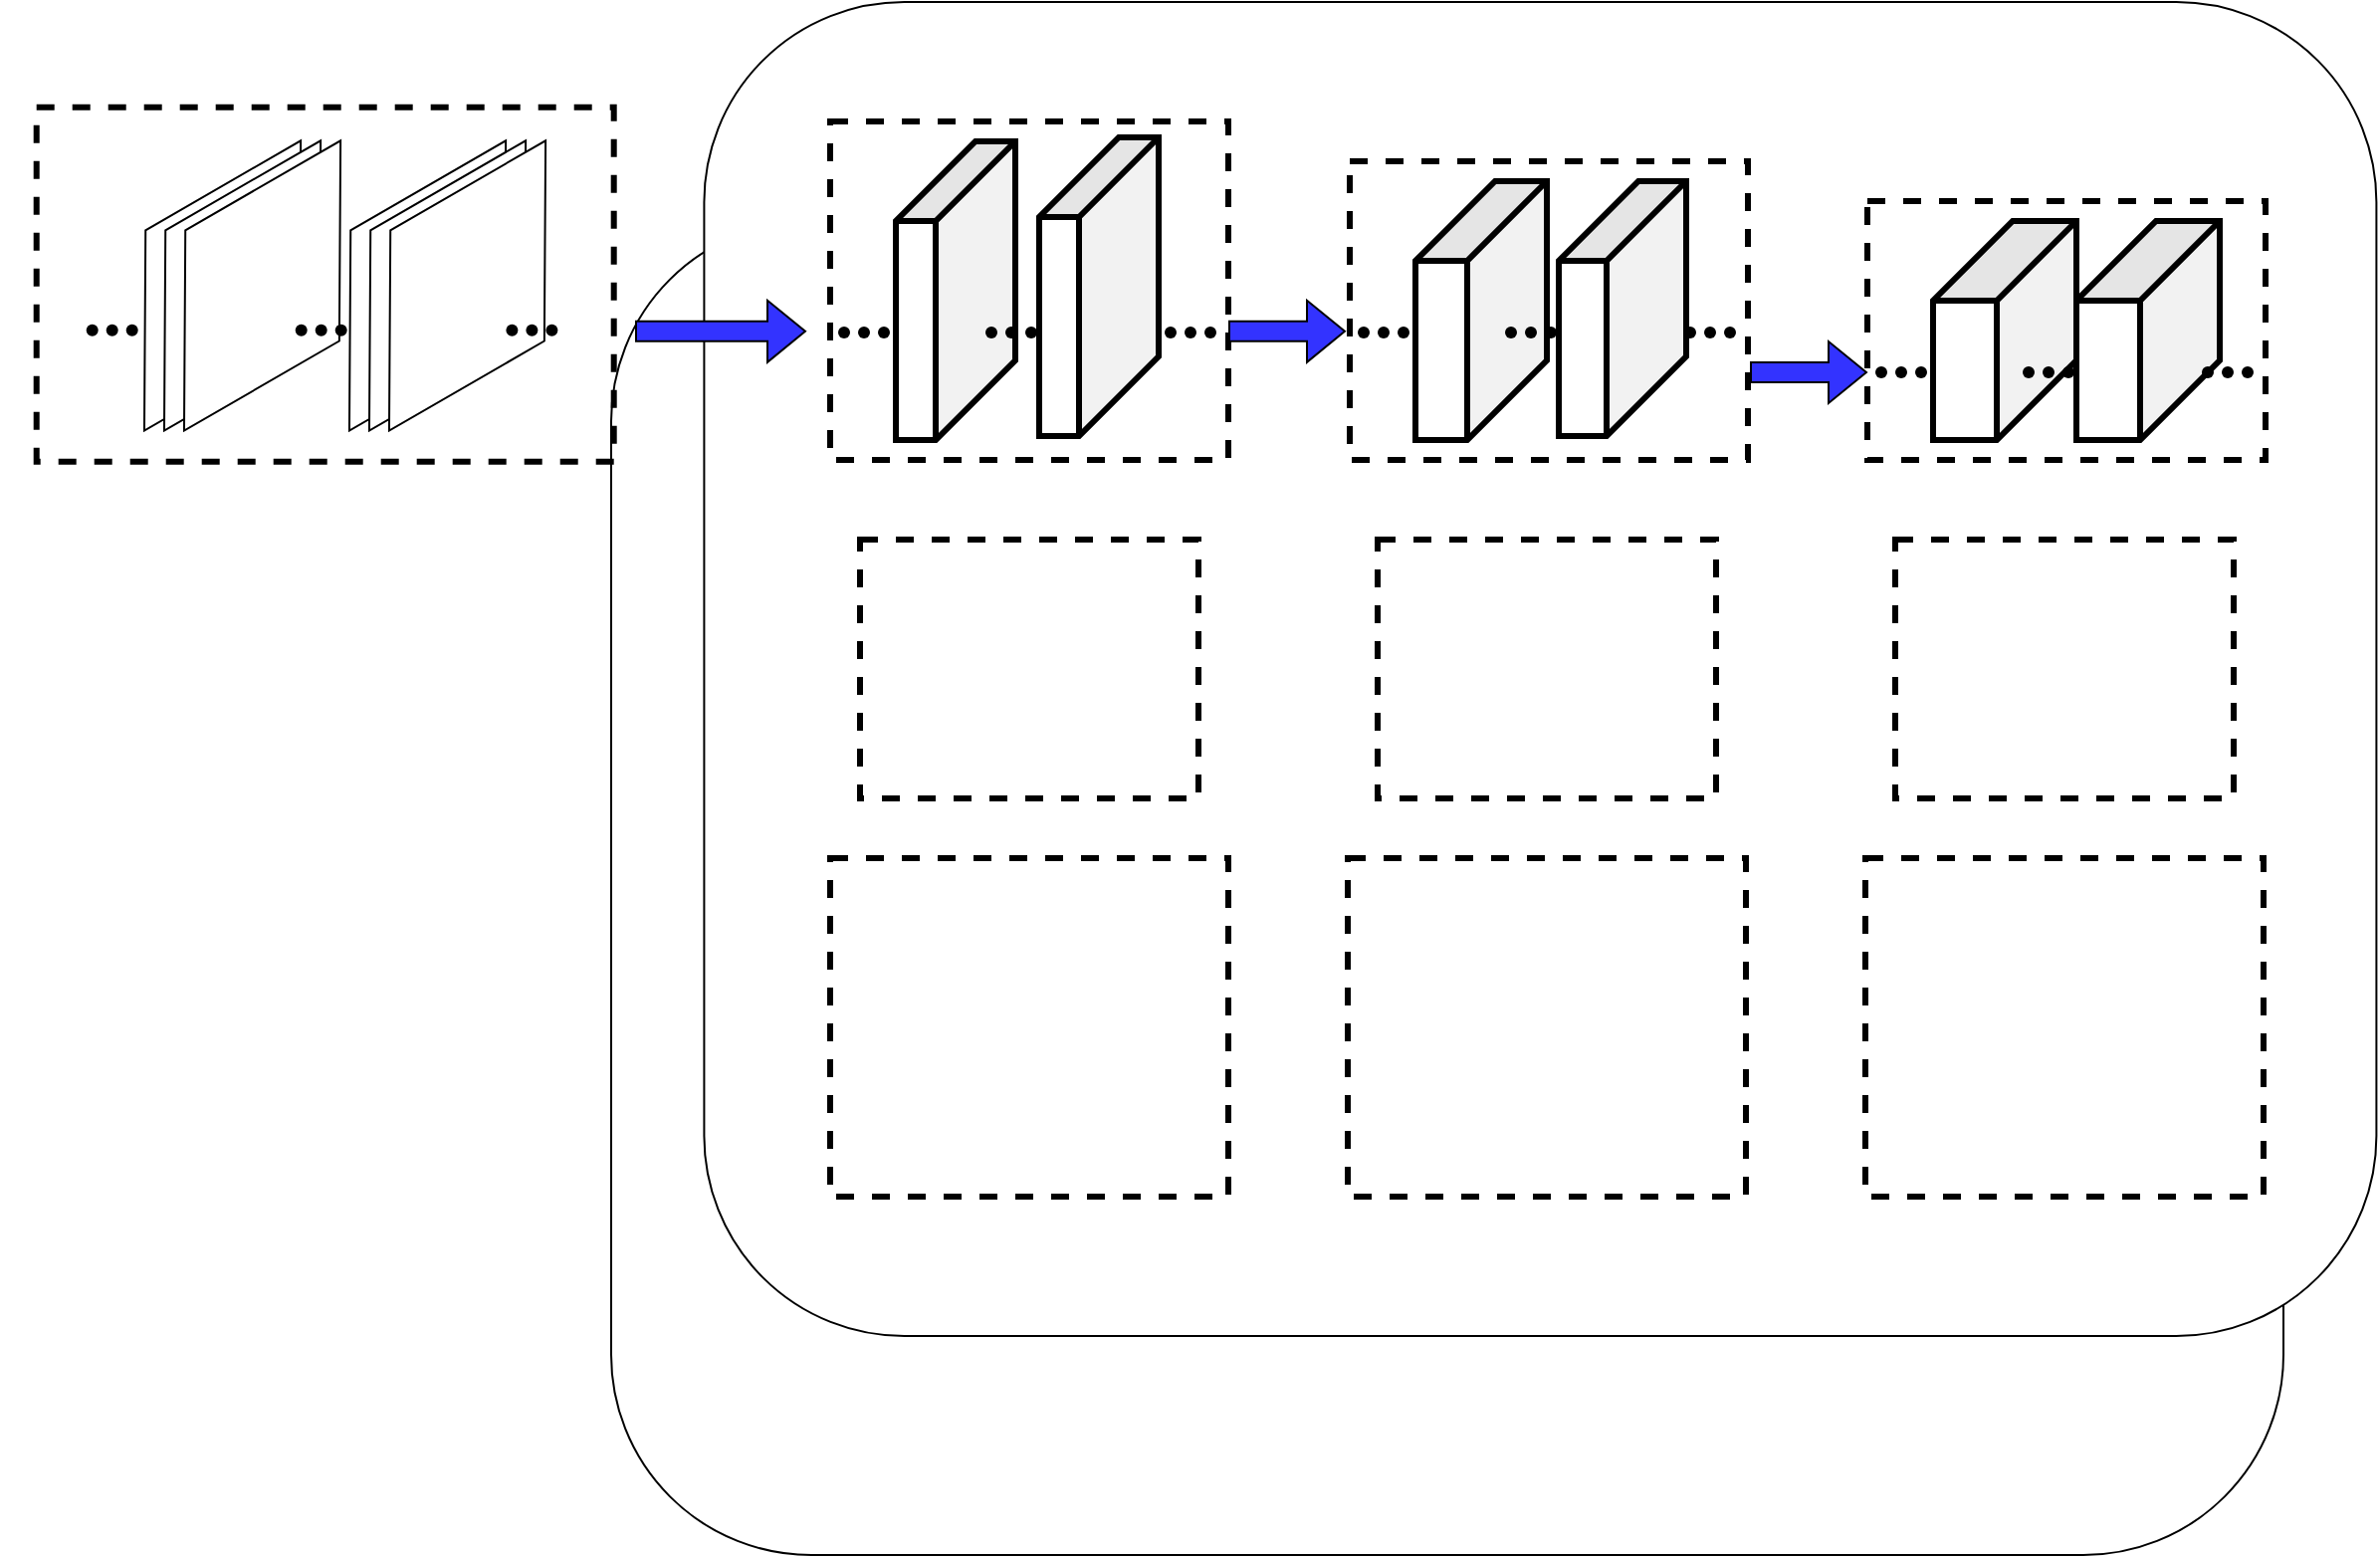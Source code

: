 <mxfile version="20.2.3" type="github">
  <diagram id="8_ejHkqMaT7YXRlbnvq8" name="第 1 页">
    <mxGraphModel dx="2733" dy="1907" grid="1" gridSize="10" guides="1" tooltips="1" connect="1" arrows="1" fold="1" page="1" pageScale="1" pageWidth="1169" pageHeight="827" math="0" shadow="0">
      <root>
        <mxCell id="0" />
        <mxCell id="1" parent="0" />
        <mxCell id="RKQ3MhBwQZLhls3FYRcM-22" value="" style="rounded=1;whiteSpace=wrap;html=1;" vertex="1" parent="1">
          <mxGeometry x="-170" y="-290" width="840" height="670" as="geometry" />
        </mxCell>
        <mxCell id="y25ZTmve15Z3kHQcDSzL-1" value="" style="rounded=1;whiteSpace=wrap;html=1;" parent="1" vertex="1">
          <mxGeometry x="-123.3" y="-400" width="840" height="670" as="geometry" />
        </mxCell>
        <mxCell id="RKQ3MhBwQZLhls3FYRcM-53" value="" style="shape=waypoint;sketch=0;fillStyle=solid;size=6;pointerEvents=1;points=[];fillColor=none;resizable=0;rotatable=0;perimeter=centerPerimeter;snapToPoint=1;strokeColor=#000000;strokeWidth=1;" vertex="1" parent="1">
          <mxGeometry x="-73.0" y="-254" width="40" height="40" as="geometry" />
        </mxCell>
        <mxCell id="RKQ3MhBwQZLhls3FYRcM-55" value="" style="shape=waypoint;sketch=0;fillStyle=solid;size=6;pointerEvents=1;points=[];fillColor=none;resizable=0;rotatable=0;perimeter=centerPerimeter;snapToPoint=1;strokeColor=#000000;strokeWidth=1;" vertex="1" parent="1">
          <mxGeometry x="-53.0" y="-254" width="40" height="40" as="geometry" />
        </mxCell>
        <mxCell id="RKQ3MhBwQZLhls3FYRcM-54" value="" style="shape=waypoint;sketch=0;fillStyle=solid;size=6;pointerEvents=1;points=[];fillColor=none;resizable=0;rotatable=0;perimeter=centerPerimeter;snapToPoint=1;strokeColor=#000000;strokeWidth=1;" vertex="1" parent="1">
          <mxGeometry x="-63.0" y="-254" width="40" height="40" as="geometry" />
        </mxCell>
        <mxCell id="RKQ3MhBwQZLhls3FYRcM-18" value="" style="group" vertex="1" connectable="0" parent="1">
          <mxGeometry x="-476.002" y="-371.996" width="352.702" height="229.996" as="geometry" />
        </mxCell>
        <mxCell id="RKQ3MhBwQZLhls3FYRcM-35" value="" style="group" vertex="1" connectable="0" parent="RKQ3MhBwQZLhls3FYRcM-18">
          <mxGeometry x="70.35" y="20" width="265.002" height="209.996" as="geometry" />
        </mxCell>
        <mxCell id="RKQ3MhBwQZLhls3FYRcM-36" value="" style="shape=parallelogram;perimeter=parallelogramPerimeter;whiteSpace=wrap;html=1;fixedSize=1;size=50.85;direction=west;rotation=-30;fillStyle=auto;fillColor=#FFFFFF;" vertex="1" parent="RKQ3MhBwQZLhls3FYRcM-35">
          <mxGeometry x="73.002" y="51.036" width="140.85" height="86.83" as="geometry" />
        </mxCell>
        <mxCell id="RKQ3MhBwQZLhls3FYRcM-37" value="" style="shape=parallelogram;perimeter=parallelogramPerimeter;whiteSpace=wrap;html=1;fixedSize=1;size=50.85;direction=west;rotation=-30;fillStyle=auto;fillColor=#FFFFFF;" vertex="1" parent="RKQ3MhBwQZLhls3FYRcM-35">
          <mxGeometry x="83.002" y="51.036" width="140.85" height="86.83" as="geometry" />
        </mxCell>
        <mxCell id="RKQ3MhBwQZLhls3FYRcM-38" value="" style="shape=parallelogram;perimeter=parallelogramPerimeter;whiteSpace=wrap;html=1;fixedSize=1;size=50.85;direction=west;rotation=-30;fillStyle=auto;fillColor=#FFFFFF;" vertex="1" parent="RKQ3MhBwQZLhls3FYRcM-35">
          <mxGeometry x="93.002" y="51.036" width="140.85" height="86.83" as="geometry" />
        </mxCell>
        <mxCell id="RKQ3MhBwQZLhls3FYRcM-2" value="" style="shape=parallelogram;perimeter=parallelogramPerimeter;whiteSpace=wrap;html=1;fixedSize=1;size=50.85;direction=west;rotation=-30;fillStyle=auto;fillColor=#FFFFFF;" vertex="1" parent="RKQ3MhBwQZLhls3FYRcM-35">
          <mxGeometry x="-29.998" y="51.036" width="140.85" height="86.83" as="geometry" />
        </mxCell>
        <mxCell id="RKQ3MhBwQZLhls3FYRcM-16" value="" style="shape=parallelogram;perimeter=parallelogramPerimeter;whiteSpace=wrap;html=1;fixedSize=1;size=50.85;direction=west;rotation=-30;fillStyle=auto;fillColor=#FFFFFF;" vertex="1" parent="RKQ3MhBwQZLhls3FYRcM-35">
          <mxGeometry x="-19.998" y="51.036" width="140.85" height="86.83" as="geometry" />
        </mxCell>
        <mxCell id="RKQ3MhBwQZLhls3FYRcM-17" value="" style="shape=parallelogram;perimeter=parallelogramPerimeter;whiteSpace=wrap;html=1;fixedSize=1;size=50.85;direction=west;rotation=-30;fillStyle=auto;fillColor=#FFFFFF;" vertex="1" parent="RKQ3MhBwQZLhls3FYRcM-35">
          <mxGeometry x="-9.998" y="51.036" width="140.85" height="86.83" as="geometry" />
        </mxCell>
        <mxCell id="RKQ3MhBwQZLhls3FYRcM-43" value="" style="group" vertex="1" connectable="0" parent="RKQ3MhBwQZLhls3FYRcM-35">
          <mxGeometry x="60.002" y="96.866" width="60" height="40" as="geometry" />
        </mxCell>
        <mxCell id="RKQ3MhBwQZLhls3FYRcM-39" value="" style="shape=waypoint;sketch=0;fillStyle=solid;size=6;pointerEvents=1;points=[];fillColor=none;resizable=0;rotatable=0;perimeter=centerPerimeter;snapToPoint=1;strokeColor=#000000;strokeWidth=1;" vertex="1" parent="RKQ3MhBwQZLhls3FYRcM-43">
          <mxGeometry width="40" height="40" as="geometry" />
        </mxCell>
        <mxCell id="RKQ3MhBwQZLhls3FYRcM-40" value="" style="shape=waypoint;sketch=0;fillStyle=solid;size=6;pointerEvents=1;points=[];fillColor=none;resizable=0;rotatable=0;perimeter=centerPerimeter;snapToPoint=1;strokeColor=#000000;strokeWidth=1;" vertex="1" parent="RKQ3MhBwQZLhls3FYRcM-43">
          <mxGeometry x="10" width="40" height="40" as="geometry" />
        </mxCell>
        <mxCell id="RKQ3MhBwQZLhls3FYRcM-41" value="" style="shape=waypoint;sketch=0;fillStyle=solid;size=6;pointerEvents=1;points=[];fillColor=none;resizable=0;rotatable=0;perimeter=centerPerimeter;snapToPoint=1;strokeColor=#000000;strokeWidth=1;" vertex="1" parent="RKQ3MhBwQZLhls3FYRcM-43">
          <mxGeometry x="20" width="40" height="40" as="geometry" />
        </mxCell>
        <mxCell id="RKQ3MhBwQZLhls3FYRcM-48" value="" style="group" vertex="1" connectable="0" parent="RKQ3MhBwQZLhls3FYRcM-35">
          <mxGeometry x="-44.998" y="96.866" width="60" height="40" as="geometry" />
        </mxCell>
        <mxCell id="RKQ3MhBwQZLhls3FYRcM-49" value="" style="shape=waypoint;sketch=0;fillStyle=solid;size=6;pointerEvents=1;points=[];fillColor=none;resizable=0;rotatable=0;perimeter=centerPerimeter;snapToPoint=1;strokeColor=#000000;strokeWidth=1;" vertex="1" parent="RKQ3MhBwQZLhls3FYRcM-48">
          <mxGeometry width="40" height="40" as="geometry" />
        </mxCell>
        <mxCell id="RKQ3MhBwQZLhls3FYRcM-50" value="" style="shape=waypoint;sketch=0;fillStyle=solid;size=6;pointerEvents=1;points=[];fillColor=none;resizable=0;rotatable=0;perimeter=centerPerimeter;snapToPoint=1;strokeColor=#000000;strokeWidth=1;" vertex="1" parent="RKQ3MhBwQZLhls3FYRcM-48">
          <mxGeometry x="10" width="40" height="40" as="geometry" />
        </mxCell>
        <mxCell id="RKQ3MhBwQZLhls3FYRcM-51" value="" style="shape=waypoint;sketch=0;fillStyle=solid;size=6;pointerEvents=1;points=[];fillColor=none;resizable=0;rotatable=0;perimeter=centerPerimeter;snapToPoint=1;strokeColor=#000000;strokeWidth=1;" vertex="1" parent="RKQ3MhBwQZLhls3FYRcM-48">
          <mxGeometry x="20" width="40" height="40" as="geometry" />
        </mxCell>
        <mxCell id="RKQ3MhBwQZLhls3FYRcM-44" value="" style="group" vertex="1" connectable="0" parent="RKQ3MhBwQZLhls3FYRcM-35">
          <mxGeometry x="173.852" y="92.866" width="91.15" height="117.13" as="geometry" />
        </mxCell>
        <mxCell id="RKQ3MhBwQZLhls3FYRcM-45" value="" style="shape=waypoint;sketch=0;fillStyle=solid;size=6;pointerEvents=1;points=[];fillColor=none;resizable=0;rotatable=0;perimeter=centerPerimeter;snapToPoint=1;strokeColor=#000000;strokeWidth=1;" vertex="1" parent="RKQ3MhBwQZLhls3FYRcM-44">
          <mxGeometry x="-8" y="4" width="40" height="40" as="geometry" />
        </mxCell>
        <mxCell id="RKQ3MhBwQZLhls3FYRcM-46" value="" style="shape=waypoint;sketch=0;fillStyle=solid;size=6;pointerEvents=1;points=[];fillColor=none;resizable=0;rotatable=0;perimeter=centerPerimeter;snapToPoint=1;strokeColor=#000000;strokeWidth=1;" vertex="1" parent="RKQ3MhBwQZLhls3FYRcM-44">
          <mxGeometry x="2" y="4" width="40" height="40" as="geometry" />
        </mxCell>
        <mxCell id="RKQ3MhBwQZLhls3FYRcM-47" value="" style="shape=waypoint;sketch=0;fillStyle=solid;size=6;pointerEvents=1;points=[];fillColor=none;resizable=0;rotatable=0;perimeter=centerPerimeter;snapToPoint=1;strokeColor=#000000;strokeWidth=1;" vertex="1" parent="RKQ3MhBwQZLhls3FYRcM-44">
          <mxGeometry x="12" y="4" width="40" height="40" as="geometry" />
        </mxCell>
        <mxCell id="RKQ3MhBwQZLhls3FYRcM-28" value="" style="rounded=0;whiteSpace=wrap;html=1;fillStyle=auto;strokeColor=#000000;fillColor=none;gradientColor=default;dashed=1;strokeWidth=3;" vertex="1" parent="RKQ3MhBwQZLhls3FYRcM-44">
          <mxGeometry x="-226.85" y="-88" width="290" height="178" as="geometry" />
        </mxCell>
        <mxCell id="RKQ3MhBwQZLhls3FYRcM-21" value="" style="rounded=0;whiteSpace=wrap;html=1;fillStyle=auto;strokeColor=#000000;fillColor=none;gradientColor=default;dashed=1;strokeWidth=3;" vertex="1" parent="1">
          <mxGeometry x="-60" y="-340" width="200" height="170" as="geometry" />
        </mxCell>
        <mxCell id="RKQ3MhBwQZLhls3FYRcM-25" value="" style="rounded=0;whiteSpace=wrap;html=1;fillStyle=auto;strokeColor=#000000;fillColor=none;gradientColor=default;dashed=1;strokeWidth=3;" vertex="1" parent="1">
          <mxGeometry x="-60" y="30" width="200" height="170" as="geometry" />
        </mxCell>
        <mxCell id="RKQ3MhBwQZLhls3FYRcM-26" value="" style="rounded=0;whiteSpace=wrap;html=1;fillStyle=auto;strokeColor=#000000;fillColor=none;gradientColor=default;dashed=1;strokeWidth=3;" vertex="1" parent="1">
          <mxGeometry x="200" y="30" width="200" height="170" as="geometry" />
        </mxCell>
        <mxCell id="RKQ3MhBwQZLhls3FYRcM-27" value="" style="rounded=0;whiteSpace=wrap;html=1;fillStyle=auto;strokeColor=#000000;fillColor=none;gradientColor=default;dashed=1;strokeWidth=3;" vertex="1" parent="1">
          <mxGeometry x="460" y="30" width="200" height="170" as="geometry" />
        </mxCell>
        <mxCell id="RKQ3MhBwQZLhls3FYRcM-29" value="" style="rounded=0;whiteSpace=wrap;html=1;fillStyle=auto;strokeColor=#000000;fillColor=none;gradientColor=default;dashed=1;strokeWidth=3;" vertex="1" parent="1">
          <mxGeometry x="-45" y="-130" width="170" height="130" as="geometry" />
        </mxCell>
        <mxCell id="RKQ3MhBwQZLhls3FYRcM-31" value="" style="rounded=0;whiteSpace=wrap;html=1;fillStyle=auto;strokeColor=#000000;fillColor=none;gradientColor=default;dashed=1;strokeWidth=3;" vertex="1" parent="1">
          <mxGeometry x="215" y="-130" width="170" height="130" as="geometry" />
        </mxCell>
        <mxCell id="RKQ3MhBwQZLhls3FYRcM-32" value="" style="rounded=0;whiteSpace=wrap;html=1;fillStyle=auto;strokeColor=#000000;fillColor=none;gradientColor=default;dashed=1;strokeWidth=3;" vertex="1" parent="1">
          <mxGeometry x="475" y="-130" width="170" height="130" as="geometry" />
        </mxCell>
        <mxCell id="RKQ3MhBwQZLhls3FYRcM-52" value="" style="shape=flexArrow;endArrow=classic;html=1;rounded=0;fillColor=#3333FF;" edge="1" parent="1">
          <mxGeometry width="50" height="50" relative="1" as="geometry">
            <mxPoint x="-158" y="-234.59" as="sourcePoint" />
            <mxPoint x="-72" y="-234.59" as="targetPoint" />
          </mxGeometry>
        </mxCell>
        <mxCell id="RKQ3MhBwQZLhls3FYRcM-33" value="" style="shape=cube;whiteSpace=wrap;html=1;boundedLbl=1;backgroundOutline=1;darkOpacity=0.05;darkOpacity2=0.1;fillStyle=auto;strokeColor=#000000;strokeWidth=3;fillColor=none;gradientColor=default;direction=south;size=40;" vertex="1" parent="1">
          <mxGeometry x="-27" y="-330" width="60" height="150" as="geometry" />
        </mxCell>
        <mxCell id="RKQ3MhBwQZLhls3FYRcM-56" value="" style="shape=waypoint;sketch=0;fillStyle=solid;size=6;pointerEvents=1;points=[];fillColor=none;resizable=0;rotatable=0;perimeter=centerPerimeter;snapToPoint=1;strokeColor=#000000;strokeWidth=1;" vertex="1" parent="1">
          <mxGeometry x="1.0" y="-254" width="40" height="40" as="geometry" />
        </mxCell>
        <mxCell id="RKQ3MhBwQZLhls3FYRcM-57" value="" style="shape=waypoint;sketch=0;fillStyle=solid;size=6;pointerEvents=1;points=[];fillColor=none;resizable=0;rotatable=0;perimeter=centerPerimeter;snapToPoint=1;strokeColor=#000000;strokeWidth=1;" vertex="1" parent="1">
          <mxGeometry x="21.0" y="-254" width="40" height="40" as="geometry" />
        </mxCell>
        <mxCell id="RKQ3MhBwQZLhls3FYRcM-58" value="" style="shape=waypoint;sketch=0;fillStyle=solid;size=6;pointerEvents=1;points=[];fillColor=none;resizable=0;rotatable=0;perimeter=centerPerimeter;snapToPoint=1;strokeColor=#000000;strokeWidth=1;" vertex="1" parent="1">
          <mxGeometry x="11.0" y="-254" width="40" height="40" as="geometry" />
        </mxCell>
        <mxCell id="RKQ3MhBwQZLhls3FYRcM-59" value="" style="shape=cube;whiteSpace=wrap;html=1;boundedLbl=1;backgroundOutline=1;darkOpacity=0.05;darkOpacity2=0.1;fillStyle=auto;strokeColor=#000000;strokeWidth=3;fillColor=none;gradientColor=default;direction=south;size=40;" vertex="1" parent="1">
          <mxGeometry x="45" y="-332" width="60" height="150" as="geometry" />
        </mxCell>
        <mxCell id="RKQ3MhBwQZLhls3FYRcM-61" value="" style="shape=waypoint;sketch=0;fillStyle=solid;size=6;pointerEvents=1;points=[];fillColor=none;resizable=0;rotatable=0;perimeter=centerPerimeter;snapToPoint=1;strokeColor=#000000;strokeWidth=1;" vertex="1" parent="1">
          <mxGeometry x="91.0" y="-254" width="40" height="40" as="geometry" />
        </mxCell>
        <mxCell id="RKQ3MhBwQZLhls3FYRcM-62" value="" style="shape=waypoint;sketch=0;fillStyle=solid;size=6;pointerEvents=1;points=[];fillColor=none;resizable=0;rotatable=0;perimeter=centerPerimeter;snapToPoint=1;strokeColor=#000000;strokeWidth=1;" vertex="1" parent="1">
          <mxGeometry x="111.0" y="-254" width="40" height="40" as="geometry" />
        </mxCell>
        <mxCell id="RKQ3MhBwQZLhls3FYRcM-63" value="" style="shape=waypoint;sketch=0;fillStyle=solid;size=6;pointerEvents=1;points=[];fillColor=none;resizable=0;rotatable=0;perimeter=centerPerimeter;snapToPoint=1;strokeColor=#000000;strokeWidth=1;" vertex="1" parent="1">
          <mxGeometry x="101.0" y="-254" width="40" height="40" as="geometry" />
        </mxCell>
        <mxCell id="RKQ3MhBwQZLhls3FYRcM-89" value="" style="shape=waypoint;sketch=0;fillStyle=solid;size=6;pointerEvents=1;points=[];fillColor=none;resizable=0;rotatable=0;perimeter=centerPerimeter;snapToPoint=1;strokeColor=#000000;strokeWidth=1;" vertex="1" parent="1">
          <mxGeometry x="188.0" y="-254" width="40" height="40" as="geometry" />
        </mxCell>
        <mxCell id="RKQ3MhBwQZLhls3FYRcM-90" value="" style="shape=waypoint;sketch=0;fillStyle=solid;size=6;pointerEvents=1;points=[];fillColor=none;resizable=0;rotatable=0;perimeter=centerPerimeter;snapToPoint=1;strokeColor=#000000;strokeWidth=1;" vertex="1" parent="1">
          <mxGeometry x="208.0" y="-254" width="40" height="40" as="geometry" />
        </mxCell>
        <mxCell id="RKQ3MhBwQZLhls3FYRcM-91" value="" style="shape=waypoint;sketch=0;fillStyle=solid;size=6;pointerEvents=1;points=[];fillColor=none;resizable=0;rotatable=0;perimeter=centerPerimeter;snapToPoint=1;strokeColor=#000000;strokeWidth=1;" vertex="1" parent="1">
          <mxGeometry x="198.0" y="-254" width="40" height="40" as="geometry" />
        </mxCell>
        <mxCell id="RKQ3MhBwQZLhls3FYRcM-92" value="" style="rounded=0;whiteSpace=wrap;html=1;fillStyle=auto;strokeColor=#000000;fillColor=none;gradientColor=default;dashed=1;strokeWidth=3;" vertex="1" parent="1">
          <mxGeometry x="201" y="-320" width="200" height="150" as="geometry" />
        </mxCell>
        <mxCell id="RKQ3MhBwQZLhls3FYRcM-93" value="" style="shape=cube;whiteSpace=wrap;html=1;boundedLbl=1;backgroundOutline=1;darkOpacity=0.05;darkOpacity2=0.1;fillStyle=auto;strokeColor=#000000;strokeWidth=3;fillColor=none;gradientColor=default;direction=south;size=40;" vertex="1" parent="1">
          <mxGeometry x="234" y="-310" width="66" height="130" as="geometry" />
        </mxCell>
        <mxCell id="RKQ3MhBwQZLhls3FYRcM-94" value="" style="shape=waypoint;sketch=0;fillStyle=solid;size=6;pointerEvents=1;points=[];fillColor=none;resizable=0;rotatable=0;perimeter=centerPerimeter;snapToPoint=1;strokeColor=#000000;strokeWidth=1;" vertex="1" parent="1">
          <mxGeometry x="262.0" y="-254" width="40" height="40" as="geometry" />
        </mxCell>
        <mxCell id="RKQ3MhBwQZLhls3FYRcM-95" value="" style="shape=waypoint;sketch=0;fillStyle=solid;size=6;pointerEvents=1;points=[];fillColor=none;resizable=0;rotatable=0;perimeter=centerPerimeter;snapToPoint=1;strokeColor=#000000;strokeWidth=1;" vertex="1" parent="1">
          <mxGeometry x="282.0" y="-254" width="40" height="40" as="geometry" />
        </mxCell>
        <mxCell id="RKQ3MhBwQZLhls3FYRcM-96" value="" style="shape=waypoint;sketch=0;fillStyle=solid;size=6;pointerEvents=1;points=[];fillColor=none;resizable=0;rotatable=0;perimeter=centerPerimeter;snapToPoint=1;strokeColor=#000000;strokeWidth=1;" vertex="1" parent="1">
          <mxGeometry x="272.0" y="-254" width="40" height="40" as="geometry" />
        </mxCell>
        <mxCell id="RKQ3MhBwQZLhls3FYRcM-97" value="" style="shape=cube;whiteSpace=wrap;html=1;boundedLbl=1;backgroundOutline=1;darkOpacity=0.05;darkOpacity2=0.1;fillStyle=auto;strokeColor=#000000;strokeWidth=3;fillColor=none;gradientColor=default;direction=south;size=40;" vertex="1" parent="1">
          <mxGeometry x="306" y="-310" width="64" height="128" as="geometry" />
        </mxCell>
        <mxCell id="RKQ3MhBwQZLhls3FYRcM-98" value="" style="shape=waypoint;sketch=0;fillStyle=solid;size=6;pointerEvents=1;points=[];fillColor=none;resizable=0;rotatable=0;perimeter=centerPerimeter;snapToPoint=1;strokeColor=#000000;strokeWidth=1;" vertex="1" parent="1">
          <mxGeometry x="352.0" y="-254" width="40" height="40" as="geometry" />
        </mxCell>
        <mxCell id="RKQ3MhBwQZLhls3FYRcM-99" value="" style="shape=waypoint;sketch=0;fillStyle=solid;size=6;pointerEvents=1;points=[];fillColor=none;resizable=0;rotatable=0;perimeter=centerPerimeter;snapToPoint=1;strokeColor=#000000;strokeWidth=1;" vertex="1" parent="1">
          <mxGeometry x="372.0" y="-254" width="40" height="40" as="geometry" />
        </mxCell>
        <mxCell id="RKQ3MhBwQZLhls3FYRcM-100" value="" style="shape=waypoint;sketch=0;fillStyle=solid;size=6;pointerEvents=1;points=[];fillColor=none;resizable=0;rotatable=0;perimeter=centerPerimeter;snapToPoint=1;strokeColor=#000000;strokeWidth=1;" vertex="1" parent="1">
          <mxGeometry x="362.0" y="-254" width="40" height="40" as="geometry" />
        </mxCell>
        <mxCell id="RKQ3MhBwQZLhls3FYRcM-114" value="" style="shape=flexArrow;endArrow=classic;html=1;rounded=0;fillColor=#3333FF;" edge="1" parent="1">
          <mxGeometry width="50" height="50" relative="1" as="geometry">
            <mxPoint x="140" y="-234.59" as="sourcePoint" />
            <mxPoint x="199" y="-234.59" as="targetPoint" />
          </mxGeometry>
        </mxCell>
        <mxCell id="RKQ3MhBwQZLhls3FYRcM-115" value="" style="shape=waypoint;sketch=0;fillStyle=solid;size=6;pointerEvents=1;points=[];fillColor=none;resizable=0;rotatable=0;perimeter=centerPerimeter;snapToPoint=1;strokeColor=#000000;strokeWidth=1;" vertex="1" parent="1">
          <mxGeometry x="448.0" y="-234" width="40" height="40" as="geometry" />
        </mxCell>
        <mxCell id="RKQ3MhBwQZLhls3FYRcM-116" value="" style="shape=waypoint;sketch=0;fillStyle=solid;size=6;pointerEvents=1;points=[];fillColor=none;resizable=0;rotatable=0;perimeter=centerPerimeter;snapToPoint=1;strokeColor=#000000;strokeWidth=1;" vertex="1" parent="1">
          <mxGeometry x="468.0" y="-234" width="40" height="40" as="geometry" />
        </mxCell>
        <mxCell id="RKQ3MhBwQZLhls3FYRcM-117" value="" style="shape=waypoint;sketch=0;fillStyle=solid;size=6;pointerEvents=1;points=[];fillColor=none;resizable=0;rotatable=0;perimeter=centerPerimeter;snapToPoint=1;strokeColor=#000000;strokeWidth=1;" vertex="1" parent="1">
          <mxGeometry x="458.0" y="-234" width="40" height="40" as="geometry" />
        </mxCell>
        <mxCell id="RKQ3MhBwQZLhls3FYRcM-118" value="" style="rounded=0;whiteSpace=wrap;html=1;fillStyle=auto;strokeColor=#000000;fillColor=none;gradientColor=default;dashed=1;strokeWidth=3;" vertex="1" parent="1">
          <mxGeometry x="461" y="-300" width="200" height="130" as="geometry" />
        </mxCell>
        <mxCell id="RKQ3MhBwQZLhls3FYRcM-119" value="" style="shape=cube;whiteSpace=wrap;html=1;boundedLbl=1;backgroundOutline=1;darkOpacity=0.05;darkOpacity2=0.1;fillStyle=auto;strokeColor=#000000;strokeWidth=3;fillColor=none;gradientColor=default;direction=south;size=40;" vertex="1" parent="1">
          <mxGeometry x="494" y="-290" width="72" height="110" as="geometry" />
        </mxCell>
        <mxCell id="RKQ3MhBwQZLhls3FYRcM-120" value="" style="shape=waypoint;sketch=0;fillStyle=solid;size=6;pointerEvents=1;points=[];fillColor=none;resizable=0;rotatable=0;perimeter=centerPerimeter;snapToPoint=1;strokeColor=#000000;strokeWidth=1;" vertex="1" parent="1">
          <mxGeometry x="522.0" y="-234" width="40" height="40" as="geometry" />
        </mxCell>
        <mxCell id="RKQ3MhBwQZLhls3FYRcM-121" value="" style="shape=waypoint;sketch=0;fillStyle=solid;size=6;pointerEvents=1;points=[];fillColor=none;resizable=0;rotatable=0;perimeter=centerPerimeter;snapToPoint=1;strokeColor=#000000;strokeWidth=1;" vertex="1" parent="1">
          <mxGeometry x="542.0" y="-234" width="40" height="40" as="geometry" />
        </mxCell>
        <mxCell id="RKQ3MhBwQZLhls3FYRcM-122" value="" style="shape=waypoint;sketch=0;fillStyle=solid;size=6;pointerEvents=1;points=[];fillColor=none;resizable=0;rotatable=0;perimeter=centerPerimeter;snapToPoint=1;strokeColor=#000000;strokeWidth=1;" vertex="1" parent="1">
          <mxGeometry x="532.0" y="-234" width="40" height="40" as="geometry" />
        </mxCell>
        <mxCell id="RKQ3MhBwQZLhls3FYRcM-124" value="" style="shape=waypoint;sketch=0;fillStyle=solid;size=6;pointerEvents=1;points=[];fillColor=none;resizable=0;rotatable=0;perimeter=centerPerimeter;snapToPoint=1;strokeColor=#000000;strokeWidth=1;" vertex="1" parent="1">
          <mxGeometry x="612.0" y="-234" width="40" height="40" as="geometry" />
        </mxCell>
        <mxCell id="RKQ3MhBwQZLhls3FYRcM-125" value="" style="shape=waypoint;sketch=0;fillStyle=solid;size=6;pointerEvents=1;points=[];fillColor=none;resizable=0;rotatable=0;perimeter=centerPerimeter;snapToPoint=1;strokeColor=#000000;strokeWidth=1;" vertex="1" parent="1">
          <mxGeometry x="632.0" y="-234" width="40" height="40" as="geometry" />
        </mxCell>
        <mxCell id="RKQ3MhBwQZLhls3FYRcM-126" value="" style="shape=waypoint;sketch=0;fillStyle=solid;size=6;pointerEvents=1;points=[];fillColor=none;resizable=0;rotatable=0;perimeter=centerPerimeter;snapToPoint=1;strokeColor=#000000;strokeWidth=1;" vertex="1" parent="1">
          <mxGeometry x="622.0" y="-234" width="40" height="40" as="geometry" />
        </mxCell>
        <mxCell id="RKQ3MhBwQZLhls3FYRcM-127" value="" style="shape=cube;whiteSpace=wrap;html=1;boundedLbl=1;backgroundOutline=1;darkOpacity=0.05;darkOpacity2=0.1;fillStyle=auto;strokeColor=#000000;strokeWidth=3;fillColor=none;gradientColor=default;direction=south;size=40;" vertex="1" parent="1">
          <mxGeometry x="566" y="-290" width="72" height="110" as="geometry" />
        </mxCell>
        <mxCell id="RKQ3MhBwQZLhls3FYRcM-128" value="" style="shape=flexArrow;endArrow=classic;html=1;rounded=0;fillColor=#3333FF;" edge="1" parent="1">
          <mxGeometry width="50" height="50" relative="1" as="geometry">
            <mxPoint x="402" y="-214.0" as="sourcePoint" />
            <mxPoint x="461" y="-214.0" as="targetPoint" />
          </mxGeometry>
        </mxCell>
      </root>
    </mxGraphModel>
  </diagram>
</mxfile>
